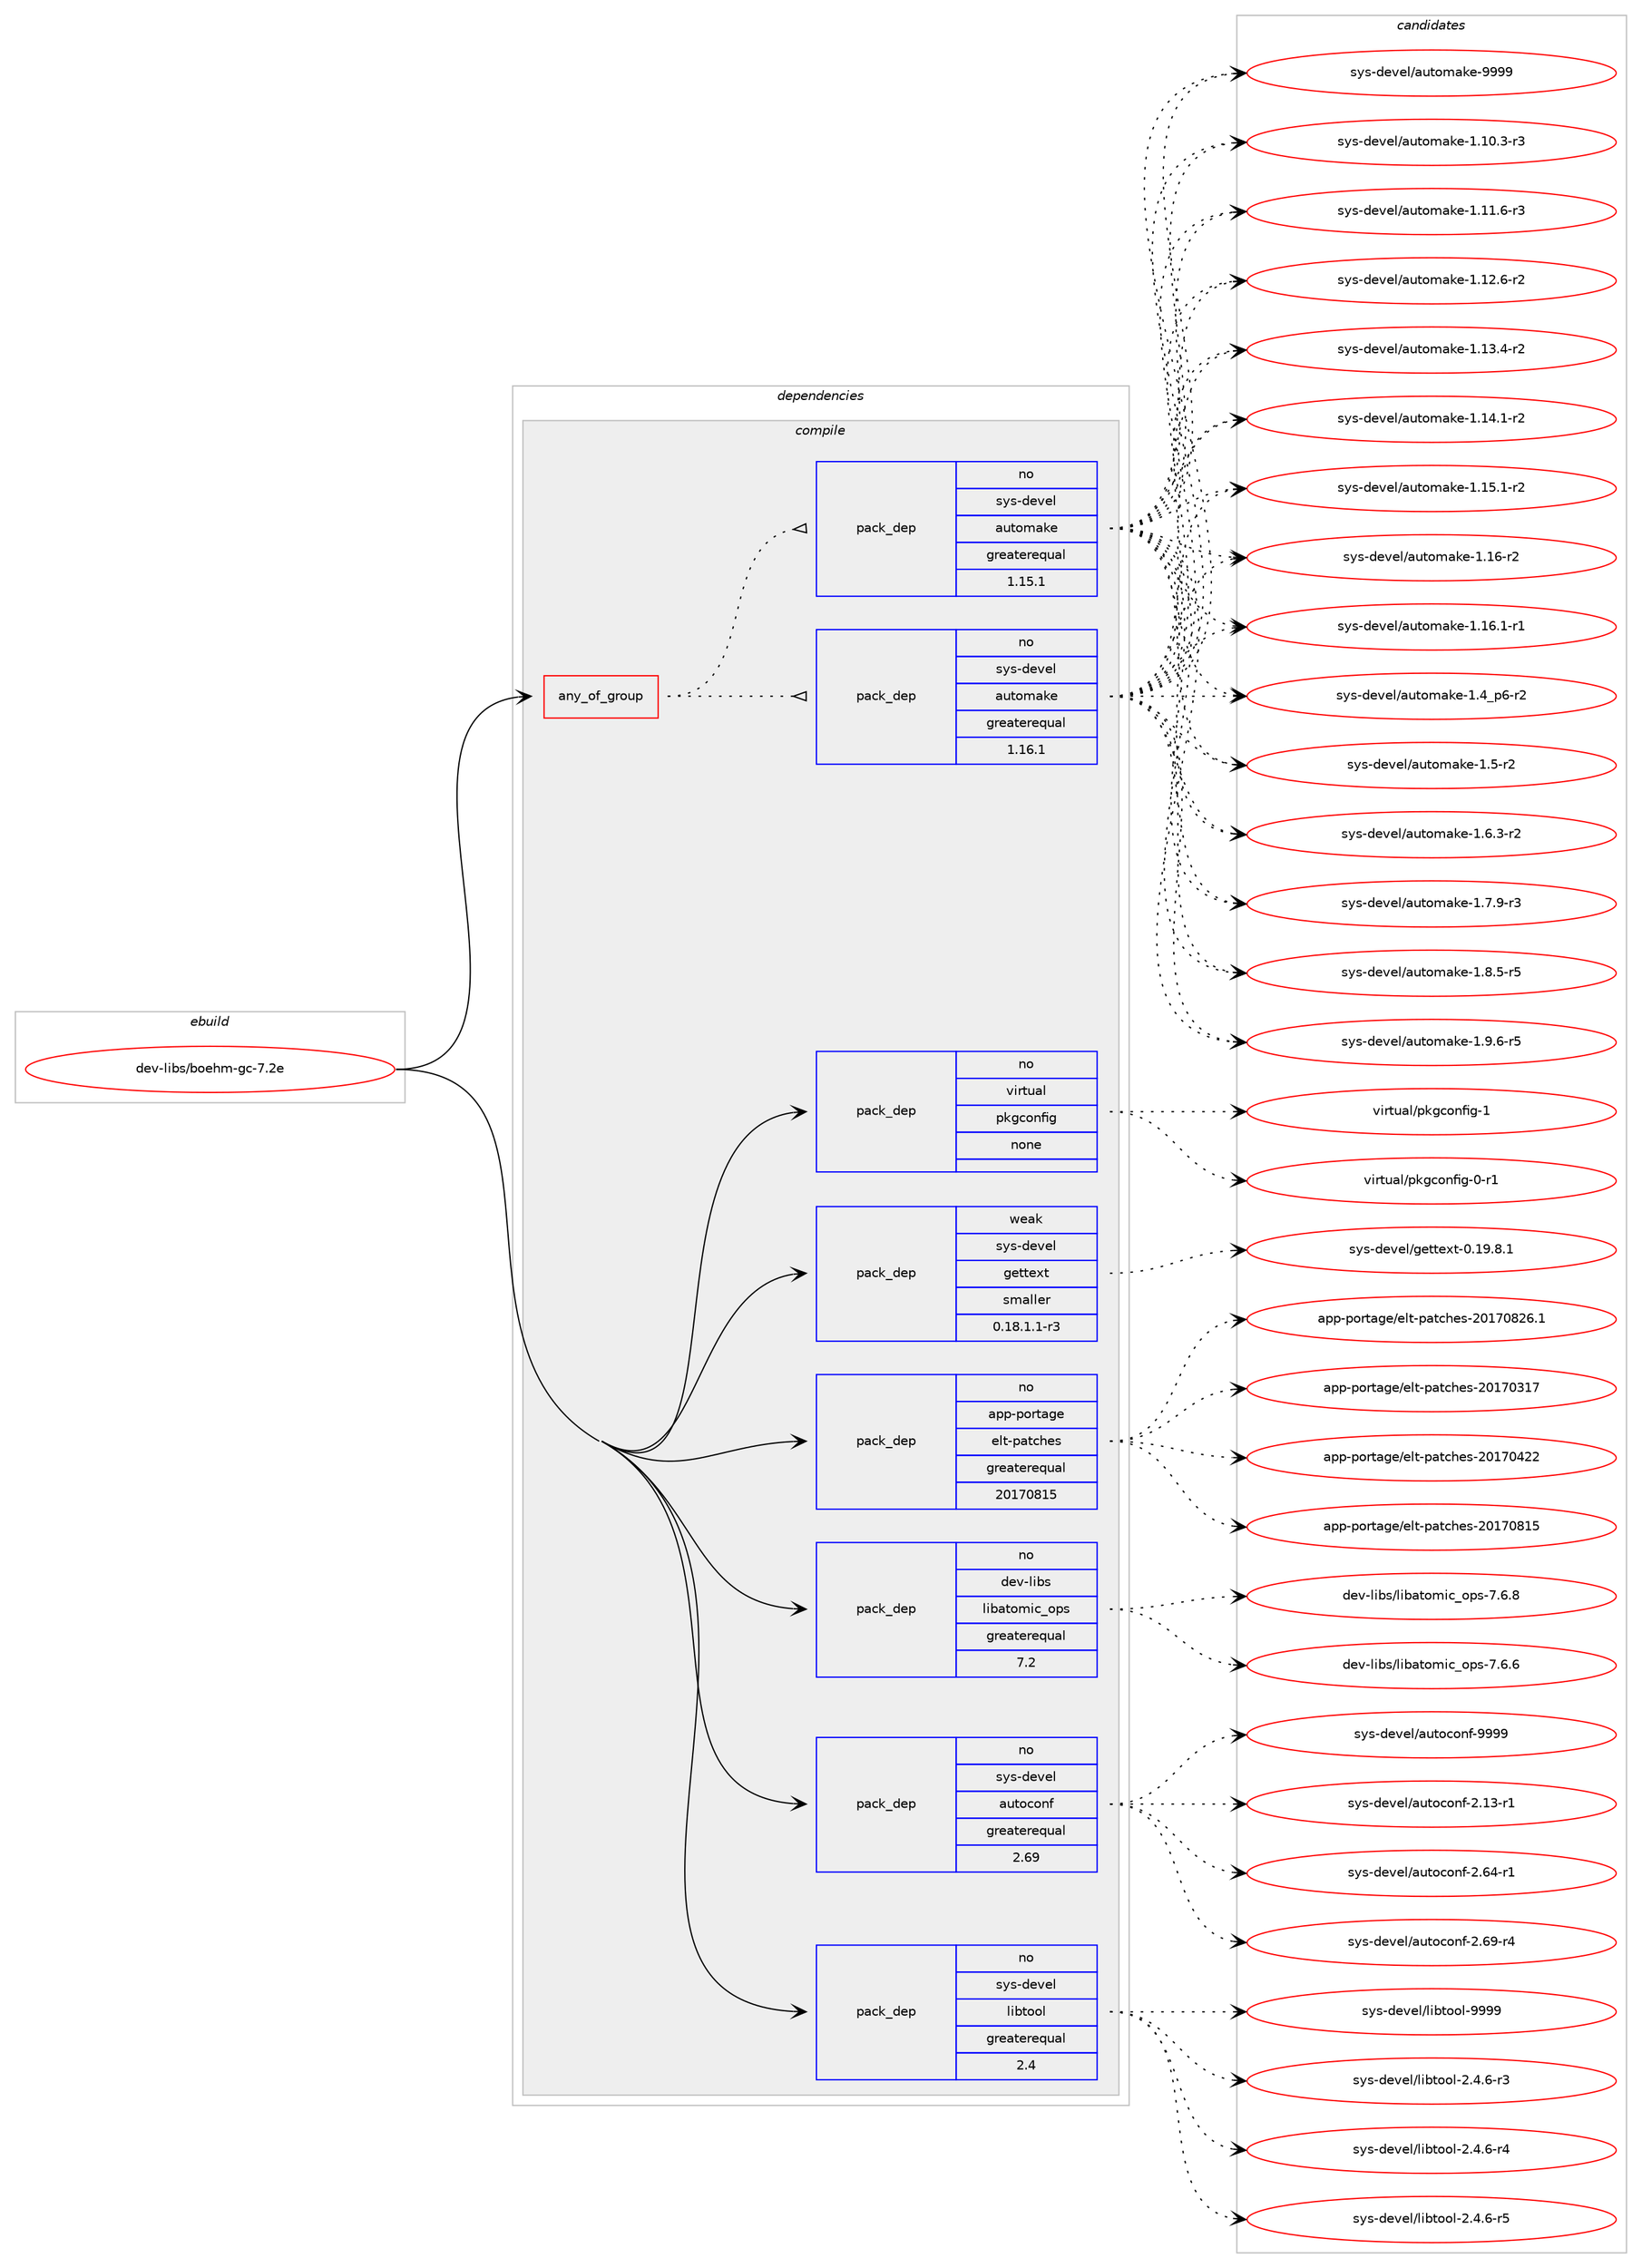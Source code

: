 digraph prolog {

# *************
# Graph options
# *************

newrank=true;
concentrate=true;
compound=true;
graph [rankdir=LR,fontname=Helvetica,fontsize=10,ranksep=1.5];#, ranksep=2.5, nodesep=0.2];
edge  [arrowhead=vee];
node  [fontname=Helvetica,fontsize=10];

# **********
# The ebuild
# **********

subgraph cluster_leftcol {
color=gray;
rank=same;
label=<<i>ebuild</i>>;
id [label="dev-libs/boehm-gc-7.2e", color=red, width=4, href="../dev-libs/boehm-gc-7.2e.svg"];
}

# ****************
# The dependencies
# ****************

subgraph cluster_midcol {
color=gray;
label=<<i>dependencies</i>>;
subgraph cluster_compile {
fillcolor="#eeeeee";
style=filled;
label=<<i>compile</i>>;
subgraph any22110 {
dependency1364401 [label=<<TABLE BORDER="0" CELLBORDER="1" CELLSPACING="0" CELLPADDING="4"><TR><TD CELLPADDING="10">any_of_group</TD></TR></TABLE>>, shape=none, color=red];subgraph pack976463 {
dependency1364402 [label=<<TABLE BORDER="0" CELLBORDER="1" CELLSPACING="0" CELLPADDING="4" WIDTH="220"><TR><TD ROWSPAN="6" CELLPADDING="30">pack_dep</TD></TR><TR><TD WIDTH="110">no</TD></TR><TR><TD>sys-devel</TD></TR><TR><TD>automake</TD></TR><TR><TD>greaterequal</TD></TR><TR><TD>1.16.1</TD></TR></TABLE>>, shape=none, color=blue];
}
dependency1364401:e -> dependency1364402:w [weight=20,style="dotted",arrowhead="oinv"];
subgraph pack976464 {
dependency1364403 [label=<<TABLE BORDER="0" CELLBORDER="1" CELLSPACING="0" CELLPADDING="4" WIDTH="220"><TR><TD ROWSPAN="6" CELLPADDING="30">pack_dep</TD></TR><TR><TD WIDTH="110">no</TD></TR><TR><TD>sys-devel</TD></TR><TR><TD>automake</TD></TR><TR><TD>greaterequal</TD></TR><TR><TD>1.15.1</TD></TR></TABLE>>, shape=none, color=blue];
}
dependency1364401:e -> dependency1364403:w [weight=20,style="dotted",arrowhead="oinv"];
}
id:e -> dependency1364401:w [weight=20,style="solid",arrowhead="vee"];
subgraph pack976465 {
dependency1364404 [label=<<TABLE BORDER="0" CELLBORDER="1" CELLSPACING="0" CELLPADDING="4" WIDTH="220"><TR><TD ROWSPAN="6" CELLPADDING="30">pack_dep</TD></TR><TR><TD WIDTH="110">no</TD></TR><TR><TD>app-portage</TD></TR><TR><TD>elt-patches</TD></TR><TR><TD>greaterequal</TD></TR><TR><TD>20170815</TD></TR></TABLE>>, shape=none, color=blue];
}
id:e -> dependency1364404:w [weight=20,style="solid",arrowhead="vee"];
subgraph pack976466 {
dependency1364405 [label=<<TABLE BORDER="0" CELLBORDER="1" CELLSPACING="0" CELLPADDING="4" WIDTH="220"><TR><TD ROWSPAN="6" CELLPADDING="30">pack_dep</TD></TR><TR><TD WIDTH="110">no</TD></TR><TR><TD>dev-libs</TD></TR><TR><TD>libatomic_ops</TD></TR><TR><TD>greaterequal</TD></TR><TR><TD>7.2</TD></TR></TABLE>>, shape=none, color=blue];
}
id:e -> dependency1364405:w [weight=20,style="solid",arrowhead="vee"];
subgraph pack976467 {
dependency1364406 [label=<<TABLE BORDER="0" CELLBORDER="1" CELLSPACING="0" CELLPADDING="4" WIDTH="220"><TR><TD ROWSPAN="6" CELLPADDING="30">pack_dep</TD></TR><TR><TD WIDTH="110">no</TD></TR><TR><TD>sys-devel</TD></TR><TR><TD>autoconf</TD></TR><TR><TD>greaterequal</TD></TR><TR><TD>2.69</TD></TR></TABLE>>, shape=none, color=blue];
}
id:e -> dependency1364406:w [weight=20,style="solid",arrowhead="vee"];
subgraph pack976468 {
dependency1364407 [label=<<TABLE BORDER="0" CELLBORDER="1" CELLSPACING="0" CELLPADDING="4" WIDTH="220"><TR><TD ROWSPAN="6" CELLPADDING="30">pack_dep</TD></TR><TR><TD WIDTH="110">no</TD></TR><TR><TD>sys-devel</TD></TR><TR><TD>libtool</TD></TR><TR><TD>greaterequal</TD></TR><TR><TD>2.4</TD></TR></TABLE>>, shape=none, color=blue];
}
id:e -> dependency1364407:w [weight=20,style="solid",arrowhead="vee"];
subgraph pack976469 {
dependency1364408 [label=<<TABLE BORDER="0" CELLBORDER="1" CELLSPACING="0" CELLPADDING="4" WIDTH="220"><TR><TD ROWSPAN="6" CELLPADDING="30">pack_dep</TD></TR><TR><TD WIDTH="110">no</TD></TR><TR><TD>virtual</TD></TR><TR><TD>pkgconfig</TD></TR><TR><TD>none</TD></TR><TR><TD></TD></TR></TABLE>>, shape=none, color=blue];
}
id:e -> dependency1364408:w [weight=20,style="solid",arrowhead="vee"];
subgraph pack976470 {
dependency1364409 [label=<<TABLE BORDER="0" CELLBORDER="1" CELLSPACING="0" CELLPADDING="4" WIDTH="220"><TR><TD ROWSPAN="6" CELLPADDING="30">pack_dep</TD></TR><TR><TD WIDTH="110">weak</TD></TR><TR><TD>sys-devel</TD></TR><TR><TD>gettext</TD></TR><TR><TD>smaller</TD></TR><TR><TD>0.18.1.1-r3</TD></TR></TABLE>>, shape=none, color=blue];
}
id:e -> dependency1364409:w [weight=20,style="solid",arrowhead="vee"];
}
subgraph cluster_compileandrun {
fillcolor="#eeeeee";
style=filled;
label=<<i>compile and run</i>>;
}
subgraph cluster_run {
fillcolor="#eeeeee";
style=filled;
label=<<i>run</i>>;
}
}

# **************
# The candidates
# **************

subgraph cluster_choices {
rank=same;
color=gray;
label=<<i>candidates</i>>;

subgraph choice976463 {
color=black;
nodesep=1;
choice11512111545100101118101108479711711611110997107101454946494846514511451 [label="sys-devel/automake-1.10.3-r3", color=red, width=4,href="../sys-devel/automake-1.10.3-r3.svg"];
choice11512111545100101118101108479711711611110997107101454946494946544511451 [label="sys-devel/automake-1.11.6-r3", color=red, width=4,href="../sys-devel/automake-1.11.6-r3.svg"];
choice11512111545100101118101108479711711611110997107101454946495046544511450 [label="sys-devel/automake-1.12.6-r2", color=red, width=4,href="../sys-devel/automake-1.12.6-r2.svg"];
choice11512111545100101118101108479711711611110997107101454946495146524511450 [label="sys-devel/automake-1.13.4-r2", color=red, width=4,href="../sys-devel/automake-1.13.4-r2.svg"];
choice11512111545100101118101108479711711611110997107101454946495246494511450 [label="sys-devel/automake-1.14.1-r2", color=red, width=4,href="../sys-devel/automake-1.14.1-r2.svg"];
choice11512111545100101118101108479711711611110997107101454946495346494511450 [label="sys-devel/automake-1.15.1-r2", color=red, width=4,href="../sys-devel/automake-1.15.1-r2.svg"];
choice1151211154510010111810110847971171161111099710710145494649544511450 [label="sys-devel/automake-1.16-r2", color=red, width=4,href="../sys-devel/automake-1.16-r2.svg"];
choice11512111545100101118101108479711711611110997107101454946495446494511449 [label="sys-devel/automake-1.16.1-r1", color=red, width=4,href="../sys-devel/automake-1.16.1-r1.svg"];
choice115121115451001011181011084797117116111109971071014549465295112544511450 [label="sys-devel/automake-1.4_p6-r2", color=red, width=4,href="../sys-devel/automake-1.4_p6-r2.svg"];
choice11512111545100101118101108479711711611110997107101454946534511450 [label="sys-devel/automake-1.5-r2", color=red, width=4,href="../sys-devel/automake-1.5-r2.svg"];
choice115121115451001011181011084797117116111109971071014549465446514511450 [label="sys-devel/automake-1.6.3-r2", color=red, width=4,href="../sys-devel/automake-1.6.3-r2.svg"];
choice115121115451001011181011084797117116111109971071014549465546574511451 [label="sys-devel/automake-1.7.9-r3", color=red, width=4,href="../sys-devel/automake-1.7.9-r3.svg"];
choice115121115451001011181011084797117116111109971071014549465646534511453 [label="sys-devel/automake-1.8.5-r5", color=red, width=4,href="../sys-devel/automake-1.8.5-r5.svg"];
choice115121115451001011181011084797117116111109971071014549465746544511453 [label="sys-devel/automake-1.9.6-r5", color=red, width=4,href="../sys-devel/automake-1.9.6-r5.svg"];
choice115121115451001011181011084797117116111109971071014557575757 [label="sys-devel/automake-9999", color=red, width=4,href="../sys-devel/automake-9999.svg"];
dependency1364402:e -> choice11512111545100101118101108479711711611110997107101454946494846514511451:w [style=dotted,weight="100"];
dependency1364402:e -> choice11512111545100101118101108479711711611110997107101454946494946544511451:w [style=dotted,weight="100"];
dependency1364402:e -> choice11512111545100101118101108479711711611110997107101454946495046544511450:w [style=dotted,weight="100"];
dependency1364402:e -> choice11512111545100101118101108479711711611110997107101454946495146524511450:w [style=dotted,weight="100"];
dependency1364402:e -> choice11512111545100101118101108479711711611110997107101454946495246494511450:w [style=dotted,weight="100"];
dependency1364402:e -> choice11512111545100101118101108479711711611110997107101454946495346494511450:w [style=dotted,weight="100"];
dependency1364402:e -> choice1151211154510010111810110847971171161111099710710145494649544511450:w [style=dotted,weight="100"];
dependency1364402:e -> choice11512111545100101118101108479711711611110997107101454946495446494511449:w [style=dotted,weight="100"];
dependency1364402:e -> choice115121115451001011181011084797117116111109971071014549465295112544511450:w [style=dotted,weight="100"];
dependency1364402:e -> choice11512111545100101118101108479711711611110997107101454946534511450:w [style=dotted,weight="100"];
dependency1364402:e -> choice115121115451001011181011084797117116111109971071014549465446514511450:w [style=dotted,weight="100"];
dependency1364402:e -> choice115121115451001011181011084797117116111109971071014549465546574511451:w [style=dotted,weight="100"];
dependency1364402:e -> choice115121115451001011181011084797117116111109971071014549465646534511453:w [style=dotted,weight="100"];
dependency1364402:e -> choice115121115451001011181011084797117116111109971071014549465746544511453:w [style=dotted,weight="100"];
dependency1364402:e -> choice115121115451001011181011084797117116111109971071014557575757:w [style=dotted,weight="100"];
}
subgraph choice976464 {
color=black;
nodesep=1;
choice11512111545100101118101108479711711611110997107101454946494846514511451 [label="sys-devel/automake-1.10.3-r3", color=red, width=4,href="../sys-devel/automake-1.10.3-r3.svg"];
choice11512111545100101118101108479711711611110997107101454946494946544511451 [label="sys-devel/automake-1.11.6-r3", color=red, width=4,href="../sys-devel/automake-1.11.6-r3.svg"];
choice11512111545100101118101108479711711611110997107101454946495046544511450 [label="sys-devel/automake-1.12.6-r2", color=red, width=4,href="../sys-devel/automake-1.12.6-r2.svg"];
choice11512111545100101118101108479711711611110997107101454946495146524511450 [label="sys-devel/automake-1.13.4-r2", color=red, width=4,href="../sys-devel/automake-1.13.4-r2.svg"];
choice11512111545100101118101108479711711611110997107101454946495246494511450 [label="sys-devel/automake-1.14.1-r2", color=red, width=4,href="../sys-devel/automake-1.14.1-r2.svg"];
choice11512111545100101118101108479711711611110997107101454946495346494511450 [label="sys-devel/automake-1.15.1-r2", color=red, width=4,href="../sys-devel/automake-1.15.1-r2.svg"];
choice1151211154510010111810110847971171161111099710710145494649544511450 [label="sys-devel/automake-1.16-r2", color=red, width=4,href="../sys-devel/automake-1.16-r2.svg"];
choice11512111545100101118101108479711711611110997107101454946495446494511449 [label="sys-devel/automake-1.16.1-r1", color=red, width=4,href="../sys-devel/automake-1.16.1-r1.svg"];
choice115121115451001011181011084797117116111109971071014549465295112544511450 [label="sys-devel/automake-1.4_p6-r2", color=red, width=4,href="../sys-devel/automake-1.4_p6-r2.svg"];
choice11512111545100101118101108479711711611110997107101454946534511450 [label="sys-devel/automake-1.5-r2", color=red, width=4,href="../sys-devel/automake-1.5-r2.svg"];
choice115121115451001011181011084797117116111109971071014549465446514511450 [label="sys-devel/automake-1.6.3-r2", color=red, width=4,href="../sys-devel/automake-1.6.3-r2.svg"];
choice115121115451001011181011084797117116111109971071014549465546574511451 [label="sys-devel/automake-1.7.9-r3", color=red, width=4,href="../sys-devel/automake-1.7.9-r3.svg"];
choice115121115451001011181011084797117116111109971071014549465646534511453 [label="sys-devel/automake-1.8.5-r5", color=red, width=4,href="../sys-devel/automake-1.8.5-r5.svg"];
choice115121115451001011181011084797117116111109971071014549465746544511453 [label="sys-devel/automake-1.9.6-r5", color=red, width=4,href="../sys-devel/automake-1.9.6-r5.svg"];
choice115121115451001011181011084797117116111109971071014557575757 [label="sys-devel/automake-9999", color=red, width=4,href="../sys-devel/automake-9999.svg"];
dependency1364403:e -> choice11512111545100101118101108479711711611110997107101454946494846514511451:w [style=dotted,weight="100"];
dependency1364403:e -> choice11512111545100101118101108479711711611110997107101454946494946544511451:w [style=dotted,weight="100"];
dependency1364403:e -> choice11512111545100101118101108479711711611110997107101454946495046544511450:w [style=dotted,weight="100"];
dependency1364403:e -> choice11512111545100101118101108479711711611110997107101454946495146524511450:w [style=dotted,weight="100"];
dependency1364403:e -> choice11512111545100101118101108479711711611110997107101454946495246494511450:w [style=dotted,weight="100"];
dependency1364403:e -> choice11512111545100101118101108479711711611110997107101454946495346494511450:w [style=dotted,weight="100"];
dependency1364403:e -> choice1151211154510010111810110847971171161111099710710145494649544511450:w [style=dotted,weight="100"];
dependency1364403:e -> choice11512111545100101118101108479711711611110997107101454946495446494511449:w [style=dotted,weight="100"];
dependency1364403:e -> choice115121115451001011181011084797117116111109971071014549465295112544511450:w [style=dotted,weight="100"];
dependency1364403:e -> choice11512111545100101118101108479711711611110997107101454946534511450:w [style=dotted,weight="100"];
dependency1364403:e -> choice115121115451001011181011084797117116111109971071014549465446514511450:w [style=dotted,weight="100"];
dependency1364403:e -> choice115121115451001011181011084797117116111109971071014549465546574511451:w [style=dotted,weight="100"];
dependency1364403:e -> choice115121115451001011181011084797117116111109971071014549465646534511453:w [style=dotted,weight="100"];
dependency1364403:e -> choice115121115451001011181011084797117116111109971071014549465746544511453:w [style=dotted,weight="100"];
dependency1364403:e -> choice115121115451001011181011084797117116111109971071014557575757:w [style=dotted,weight="100"];
}
subgraph choice976465 {
color=black;
nodesep=1;
choice97112112451121111141169710310147101108116451129711699104101115455048495548514955 [label="app-portage/elt-patches-20170317", color=red, width=4,href="../app-portage/elt-patches-20170317.svg"];
choice97112112451121111141169710310147101108116451129711699104101115455048495548525050 [label="app-portage/elt-patches-20170422", color=red, width=4,href="../app-portage/elt-patches-20170422.svg"];
choice97112112451121111141169710310147101108116451129711699104101115455048495548564953 [label="app-portage/elt-patches-20170815", color=red, width=4,href="../app-portage/elt-patches-20170815.svg"];
choice971121124511211111411697103101471011081164511297116991041011154550484955485650544649 [label="app-portage/elt-patches-20170826.1", color=red, width=4,href="../app-portage/elt-patches-20170826.1.svg"];
dependency1364404:e -> choice97112112451121111141169710310147101108116451129711699104101115455048495548514955:w [style=dotted,weight="100"];
dependency1364404:e -> choice97112112451121111141169710310147101108116451129711699104101115455048495548525050:w [style=dotted,weight="100"];
dependency1364404:e -> choice97112112451121111141169710310147101108116451129711699104101115455048495548564953:w [style=dotted,weight="100"];
dependency1364404:e -> choice971121124511211111411697103101471011081164511297116991041011154550484955485650544649:w [style=dotted,weight="100"];
}
subgraph choice976466 {
color=black;
nodesep=1;
choice10010111845108105981154710810598971161111091059995111112115455546544654 [label="dev-libs/libatomic_ops-7.6.6", color=red, width=4,href="../dev-libs/libatomic_ops-7.6.6.svg"];
choice10010111845108105981154710810598971161111091059995111112115455546544656 [label="dev-libs/libatomic_ops-7.6.8", color=red, width=4,href="../dev-libs/libatomic_ops-7.6.8.svg"];
dependency1364405:e -> choice10010111845108105981154710810598971161111091059995111112115455546544654:w [style=dotted,weight="100"];
dependency1364405:e -> choice10010111845108105981154710810598971161111091059995111112115455546544656:w [style=dotted,weight="100"];
}
subgraph choice976467 {
color=black;
nodesep=1;
choice1151211154510010111810110847971171161119911111010245504649514511449 [label="sys-devel/autoconf-2.13-r1", color=red, width=4,href="../sys-devel/autoconf-2.13-r1.svg"];
choice1151211154510010111810110847971171161119911111010245504654524511449 [label="sys-devel/autoconf-2.64-r1", color=red, width=4,href="../sys-devel/autoconf-2.64-r1.svg"];
choice1151211154510010111810110847971171161119911111010245504654574511452 [label="sys-devel/autoconf-2.69-r4", color=red, width=4,href="../sys-devel/autoconf-2.69-r4.svg"];
choice115121115451001011181011084797117116111991111101024557575757 [label="sys-devel/autoconf-9999", color=red, width=4,href="../sys-devel/autoconf-9999.svg"];
dependency1364406:e -> choice1151211154510010111810110847971171161119911111010245504649514511449:w [style=dotted,weight="100"];
dependency1364406:e -> choice1151211154510010111810110847971171161119911111010245504654524511449:w [style=dotted,weight="100"];
dependency1364406:e -> choice1151211154510010111810110847971171161119911111010245504654574511452:w [style=dotted,weight="100"];
dependency1364406:e -> choice115121115451001011181011084797117116111991111101024557575757:w [style=dotted,weight="100"];
}
subgraph choice976468 {
color=black;
nodesep=1;
choice1151211154510010111810110847108105981161111111084550465246544511451 [label="sys-devel/libtool-2.4.6-r3", color=red, width=4,href="../sys-devel/libtool-2.4.6-r3.svg"];
choice1151211154510010111810110847108105981161111111084550465246544511452 [label="sys-devel/libtool-2.4.6-r4", color=red, width=4,href="../sys-devel/libtool-2.4.6-r4.svg"];
choice1151211154510010111810110847108105981161111111084550465246544511453 [label="sys-devel/libtool-2.4.6-r5", color=red, width=4,href="../sys-devel/libtool-2.4.6-r5.svg"];
choice1151211154510010111810110847108105981161111111084557575757 [label="sys-devel/libtool-9999", color=red, width=4,href="../sys-devel/libtool-9999.svg"];
dependency1364407:e -> choice1151211154510010111810110847108105981161111111084550465246544511451:w [style=dotted,weight="100"];
dependency1364407:e -> choice1151211154510010111810110847108105981161111111084550465246544511452:w [style=dotted,weight="100"];
dependency1364407:e -> choice1151211154510010111810110847108105981161111111084550465246544511453:w [style=dotted,weight="100"];
dependency1364407:e -> choice1151211154510010111810110847108105981161111111084557575757:w [style=dotted,weight="100"];
}
subgraph choice976469 {
color=black;
nodesep=1;
choice11810511411611797108471121071039911111010210510345484511449 [label="virtual/pkgconfig-0-r1", color=red, width=4,href="../virtual/pkgconfig-0-r1.svg"];
choice1181051141161179710847112107103991111101021051034549 [label="virtual/pkgconfig-1", color=red, width=4,href="../virtual/pkgconfig-1.svg"];
dependency1364408:e -> choice11810511411611797108471121071039911111010210510345484511449:w [style=dotted,weight="100"];
dependency1364408:e -> choice1181051141161179710847112107103991111101021051034549:w [style=dotted,weight="100"];
}
subgraph choice976470 {
color=black;
nodesep=1;
choice1151211154510010111810110847103101116116101120116454846495746564649 [label="sys-devel/gettext-0.19.8.1", color=red, width=4,href="../sys-devel/gettext-0.19.8.1.svg"];
dependency1364409:e -> choice1151211154510010111810110847103101116116101120116454846495746564649:w [style=dotted,weight="100"];
}
}

}
